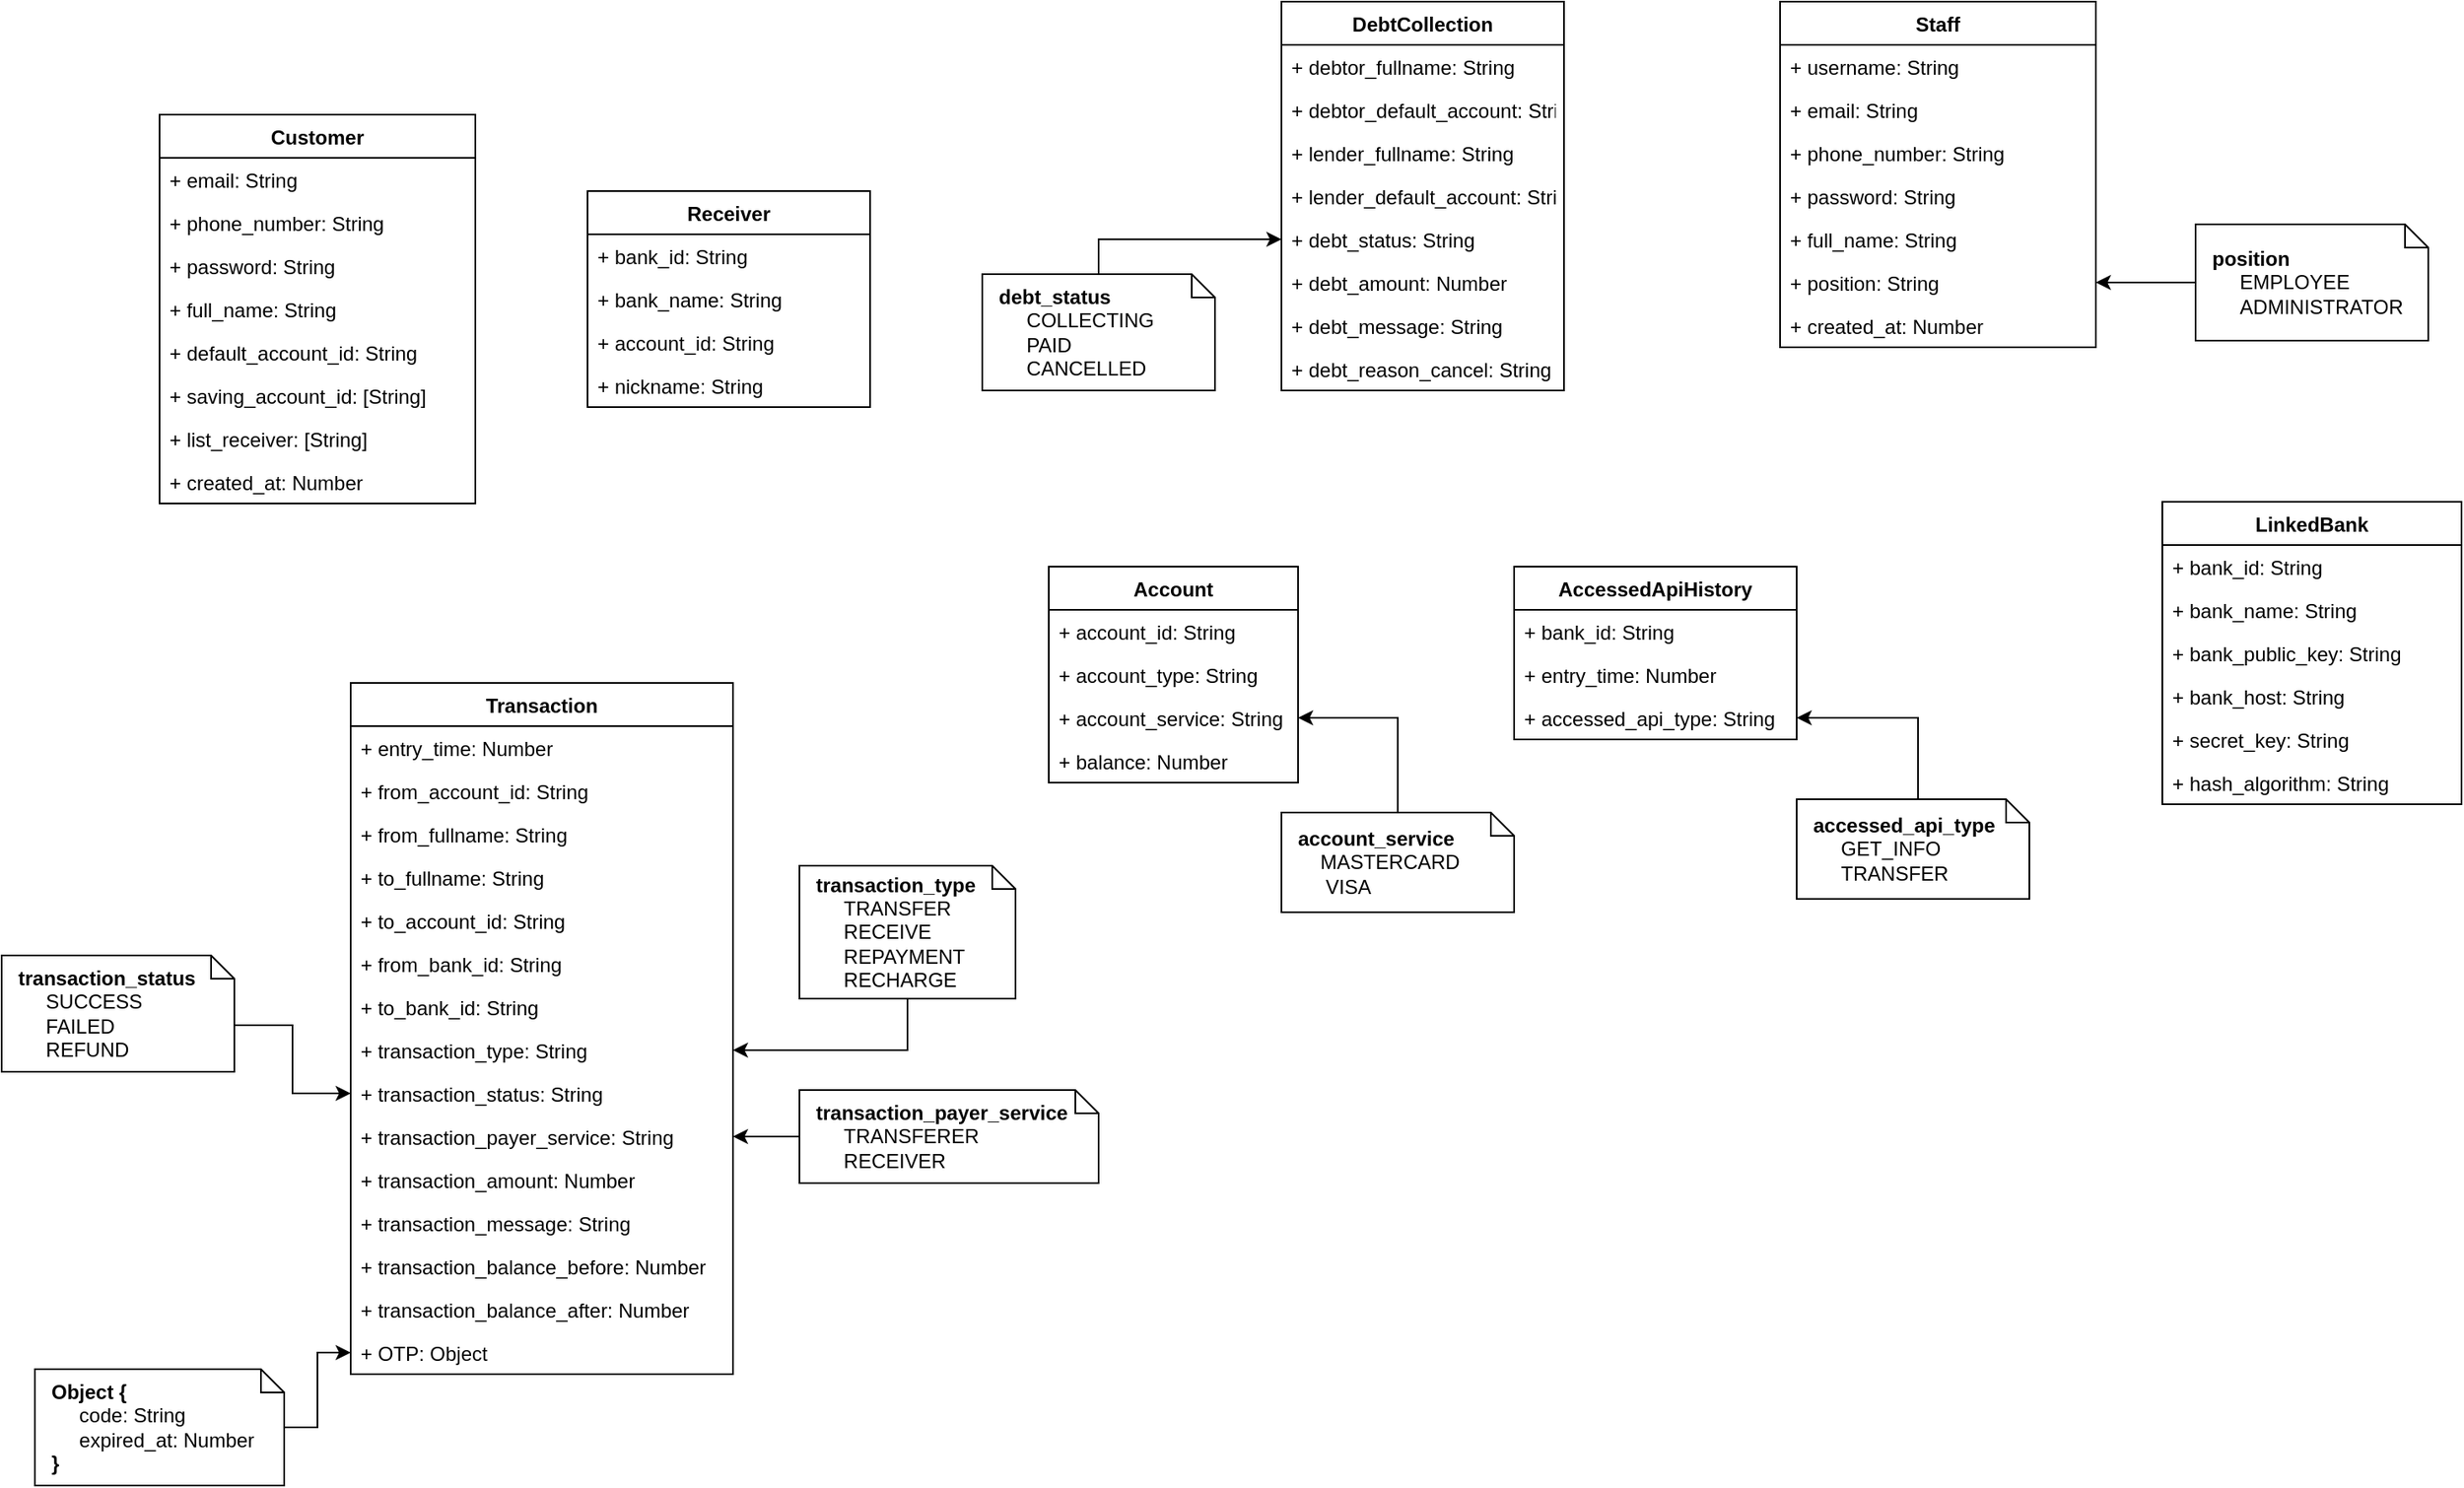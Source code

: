 <mxfile version="11.1.4" type="device"><diagram id="CZUoSd5uyE5ZmcJIQKqS" name="Page-1"><mxGraphModel dx="2513" dy="494" grid="1" gridSize="10" guides="1" tooltips="1" connect="1" arrows="1" fold="1" page="1" pageScale="1" pageWidth="850" pageHeight="1100" math="0" shadow="0"><root><mxCell id="0"/><mxCell id="1" parent="0"/><mxCell id="qyZD_4Hv2nNBV2MBjxpx-59" style="edgeStyle=orthogonalEdgeStyle;rounded=0;orthogonalLoop=1;jettySize=auto;html=1;" parent="1" source="qyZD_4Hv2nNBV2MBjxpx-55" target="qyZD_4Hv2nNBV2MBjxpx-54" edge="1"><mxGeometry relative="1" as="geometry"/></mxCell><mxCell id="qyZD_4Hv2nNBV2MBjxpx-55" value="&lt;b&gt;transaction_type&lt;br&gt;&lt;/b&gt;&lt;span&gt;&amp;nbsp; &amp;nbsp; &amp;nbsp;TRANSFER&lt;br&gt;&lt;/span&gt;&lt;span&gt;&amp;nbsp; &amp;nbsp; &amp;nbsp;RECEIVE&lt;br&gt;&lt;/span&gt;&lt;b&gt;&amp;nbsp; &amp;nbsp; &lt;/b&gt;&amp;nbsp;REPAYMENT&lt;br&gt;&amp;nbsp; &amp;nbsp; &amp;nbsp;RECHARGE" style="shape=note;whiteSpace=wrap;html=1;size=14;verticalAlign=middle;align=left;spacingTop=0;spacing=10;" parent="1" vertex="1"><mxGeometry x="-760" y="670" width="130" height="80" as="geometry"/></mxCell><mxCell id="qyZD_4Hv2nNBV2MBjxpx-46" value="Transaction" style="swimlane;fontStyle=1;childLayout=stackLayout;horizontal=1;startSize=26;fillColor=none;horizontalStack=0;resizeParent=1;resizeParentMax=0;resizeLast=0;collapsible=1;marginBottom=0;" parent="1" vertex="1"><mxGeometry x="-1030" y="560" width="230" height="416" as="geometry"/></mxCell><mxCell id="qyZD_4Hv2nNBV2MBjxpx-47" value="+ entry_time: Number" style="text;strokeColor=none;fillColor=none;align=left;verticalAlign=top;spacingLeft=4;spacingRight=4;overflow=hidden;rotatable=0;points=[[0,0.5],[1,0.5]];portConstraint=eastwest;" parent="qyZD_4Hv2nNBV2MBjxpx-46" vertex="1"><mxGeometry y="26" width="230" height="26" as="geometry"/></mxCell><mxCell id="qyZD_4Hv2nNBV2MBjxpx-48" value="+ from_account_id: String" style="text;strokeColor=none;fillColor=none;align=left;verticalAlign=top;spacingLeft=4;spacingRight=4;overflow=hidden;rotatable=0;points=[[0,0.5],[1,0.5]];portConstraint=eastwest;" parent="qyZD_4Hv2nNBV2MBjxpx-46" vertex="1"><mxGeometry y="52" width="230" height="26" as="geometry"/></mxCell><mxCell id="qyZD_4Hv2nNBV2MBjxpx-49" value="+ from_fullname: String" style="text;strokeColor=none;fillColor=none;align=left;verticalAlign=top;spacingLeft=4;spacingRight=4;overflow=hidden;rotatable=0;points=[[0,0.5],[1,0.5]];portConstraint=eastwest;" parent="qyZD_4Hv2nNBV2MBjxpx-46" vertex="1"><mxGeometry y="78" width="230" height="26" as="geometry"/></mxCell><mxCell id="qyZD_4Hv2nNBV2MBjxpx-50" value="+ to_fullname: String" style="text;strokeColor=none;fillColor=none;align=left;verticalAlign=top;spacingLeft=4;spacingRight=4;overflow=hidden;rotatable=0;points=[[0,0.5],[1,0.5]];portConstraint=eastwest;" parent="qyZD_4Hv2nNBV2MBjxpx-46" vertex="1"><mxGeometry y="104" width="230" height="26" as="geometry"/></mxCell><mxCell id="qyZD_4Hv2nNBV2MBjxpx-51" value="+ to_account_id: String" style="text;strokeColor=none;fillColor=none;align=left;verticalAlign=top;spacingLeft=4;spacingRight=4;overflow=hidden;rotatable=0;points=[[0,0.5],[1,0.5]];portConstraint=eastwest;" parent="qyZD_4Hv2nNBV2MBjxpx-46" vertex="1"><mxGeometry y="130" width="230" height="26" as="geometry"/></mxCell><mxCell id="qyZD_4Hv2nNBV2MBjxpx-52" value="+ from_bank_id: String" style="text;strokeColor=none;fillColor=none;align=left;verticalAlign=top;spacingLeft=4;spacingRight=4;overflow=hidden;rotatable=0;points=[[0,0.5],[1,0.5]];portConstraint=eastwest;" parent="qyZD_4Hv2nNBV2MBjxpx-46" vertex="1"><mxGeometry y="156" width="230" height="26" as="geometry"/></mxCell><mxCell id="qyZD_4Hv2nNBV2MBjxpx-53" value="+ to_bank_id: String" style="text;strokeColor=none;fillColor=none;align=left;verticalAlign=top;spacingLeft=4;spacingRight=4;overflow=hidden;rotatable=0;points=[[0,0.5],[1,0.5]];portConstraint=eastwest;" parent="qyZD_4Hv2nNBV2MBjxpx-46" vertex="1"><mxGeometry y="182" width="230" height="26" as="geometry"/></mxCell><mxCell id="qyZD_4Hv2nNBV2MBjxpx-54" value="+ transaction_type: String" style="text;strokeColor=none;fillColor=none;align=left;verticalAlign=top;spacingLeft=4;spacingRight=4;overflow=hidden;rotatable=0;points=[[0,0.5],[1,0.5]];portConstraint=eastwest;" parent="qyZD_4Hv2nNBV2MBjxpx-46" vertex="1"><mxGeometry y="208" width="230" height="26" as="geometry"/></mxCell><mxCell id="ztI60eyuxRNu6wsOZ8v6-1" value="+ transaction_status: String" style="text;strokeColor=none;fillColor=none;align=left;verticalAlign=top;spacingLeft=4;spacingRight=4;overflow=hidden;rotatable=0;points=[[0,0.5],[1,0.5]];portConstraint=eastwest;" parent="qyZD_4Hv2nNBV2MBjxpx-46" vertex="1"><mxGeometry y="234" width="230" height="26" as="geometry"/></mxCell><mxCell id="ilTw4O3Ni__klmo5ZY8f-26" value="+ transaction_payer_service: String" style="text;strokeColor=none;fillColor=none;align=left;verticalAlign=top;spacingLeft=4;spacingRight=4;overflow=hidden;rotatable=0;points=[[0,0.5],[1,0.5]];portConstraint=eastwest;" parent="qyZD_4Hv2nNBV2MBjxpx-46" vertex="1"><mxGeometry y="260" width="230" height="26" as="geometry"/></mxCell><mxCell id="qyZD_4Hv2nNBV2MBjxpx-61" value="+ transaction_amount: Number" style="text;strokeColor=none;fillColor=none;align=left;verticalAlign=top;spacingLeft=4;spacingRight=4;overflow=hidden;rotatable=0;points=[[0,0.5],[1,0.5]];portConstraint=eastwest;" parent="qyZD_4Hv2nNBV2MBjxpx-46" vertex="1"><mxGeometry y="286" width="230" height="26" as="geometry"/></mxCell><mxCell id="ilTw4O3Ni__klmo5ZY8f-21" value="+ transaction_message: String" style="text;strokeColor=none;fillColor=none;align=left;verticalAlign=top;spacingLeft=4;spacingRight=4;overflow=hidden;rotatable=0;points=[[0,0.5],[1,0.5]];portConstraint=eastwest;" parent="qyZD_4Hv2nNBV2MBjxpx-46" vertex="1"><mxGeometry y="312" width="230" height="26" as="geometry"/></mxCell><mxCell id="qyZD_4Hv2nNBV2MBjxpx-62" value="+ transaction_balance_before: Number" style="text;strokeColor=none;fillColor=none;align=left;verticalAlign=top;spacingLeft=4;spacingRight=4;overflow=hidden;rotatable=0;points=[[0,0.5],[1,0.5]];portConstraint=eastwest;" parent="qyZD_4Hv2nNBV2MBjxpx-46" vertex="1"><mxGeometry y="338" width="230" height="26" as="geometry"/></mxCell><mxCell id="qyZD_4Hv2nNBV2MBjxpx-63" value="+ transaction_balance_after: Number" style="text;strokeColor=none;fillColor=none;align=left;verticalAlign=top;spacingLeft=4;spacingRight=4;overflow=hidden;rotatable=0;points=[[0,0.5],[1,0.5]];portConstraint=eastwest;" parent="qyZD_4Hv2nNBV2MBjxpx-46" vertex="1"><mxGeometry y="364" width="230" height="26" as="geometry"/></mxCell><mxCell id="ilTw4O3Ni__klmo5ZY8f-22" value="+ OTP: Object" style="text;strokeColor=none;fillColor=none;align=left;verticalAlign=top;spacingLeft=4;spacingRight=4;overflow=hidden;rotatable=0;points=[[0,0.5],[1,0.5]];portConstraint=eastwest;" parent="qyZD_4Hv2nNBV2MBjxpx-46" vertex="1"><mxGeometry y="390" width="230" height="26" as="geometry"/></mxCell><mxCell id="qyZD_4Hv2nNBV2MBjxpx-68" value="AccessedApiHistory" style="swimlane;fontStyle=1;childLayout=stackLayout;horizontal=1;startSize=26;fillColor=none;horizontalStack=0;resizeParent=1;resizeParentMax=0;resizeLast=0;collapsible=1;marginBottom=0;" parent="1" vertex="1"><mxGeometry x="-330" y="490" width="170" height="104" as="geometry"/></mxCell><mxCell id="qyZD_4Hv2nNBV2MBjxpx-69" value="+ bank_id: String" style="text;strokeColor=none;fillColor=none;align=left;verticalAlign=top;spacingLeft=4;spacingRight=4;overflow=hidden;rotatable=0;points=[[0,0.5],[1,0.5]];portConstraint=eastwest;" parent="qyZD_4Hv2nNBV2MBjxpx-68" vertex="1"><mxGeometry y="26" width="170" height="26" as="geometry"/></mxCell><mxCell id="qyZD_4Hv2nNBV2MBjxpx-70" value="+ entry_time: Number" style="text;strokeColor=none;fillColor=none;align=left;verticalAlign=top;spacingLeft=4;spacingRight=4;overflow=hidden;rotatable=0;points=[[0,0.5],[1,0.5]];portConstraint=eastwest;" parent="qyZD_4Hv2nNBV2MBjxpx-68" vertex="1"><mxGeometry y="52" width="170" height="26" as="geometry"/></mxCell><mxCell id="qyZD_4Hv2nNBV2MBjxpx-71" value="+ accessed_api_type: String" style="text;strokeColor=none;fillColor=none;align=left;verticalAlign=top;spacingLeft=4;spacingRight=4;overflow=hidden;rotatable=0;points=[[0,0.5],[1,0.5]];portConstraint=eastwest;" parent="qyZD_4Hv2nNBV2MBjxpx-68" vertex="1"><mxGeometry y="78" width="170" height="26" as="geometry"/></mxCell><mxCell id="qyZD_4Hv2nNBV2MBjxpx-84" style="edgeStyle=orthogonalEdgeStyle;rounded=0;orthogonalLoop=1;jettySize=auto;html=1;exitX=0;exitY=0;exitDx=73;exitDy=0;exitPerimeter=0;entryX=1;entryY=0.5;entryDx=0;entryDy=0;" parent="1" source="qyZD_4Hv2nNBV2MBjxpx-79" target="qyZD_4Hv2nNBV2MBjxpx-71" edge="1"><mxGeometry relative="1" as="geometry"/></mxCell><mxCell id="qyZD_4Hv2nNBV2MBjxpx-79" value="&lt;b&gt;accessed_api_type&lt;br&gt;&lt;/b&gt;&lt;span&gt;&amp;nbsp; &amp;nbsp; &amp;nbsp;GET_INFO&lt;br&gt;&lt;/span&gt;&lt;span&gt;&amp;nbsp; &amp;nbsp; &amp;nbsp;TRANSFER&lt;/span&gt;" style="shape=note;whiteSpace=wrap;html=1;size=14;verticalAlign=middle;align=left;spacingTop=0;spacing=10;" parent="1" vertex="1"><mxGeometry x="-160" y="630" width="140" height="60" as="geometry"/></mxCell><mxCell id="qyZD_4Hv2nNBV2MBjxpx-72" value="LinkedBank" style="swimlane;fontStyle=1;childLayout=stackLayout;horizontal=1;startSize=26;fillColor=none;horizontalStack=0;resizeParent=1;resizeParentMax=0;resizeLast=0;collapsible=1;marginBottom=0;" parent="1" vertex="1"><mxGeometry x="60" y="451" width="180" height="182" as="geometry"/></mxCell><mxCell id="qyZD_4Hv2nNBV2MBjxpx-73" value="+ bank_id: String" style="text;strokeColor=none;fillColor=none;align=left;verticalAlign=top;spacingLeft=4;spacingRight=4;overflow=hidden;rotatable=0;points=[[0,0.5],[1,0.5]];portConstraint=eastwest;" parent="qyZD_4Hv2nNBV2MBjxpx-72" vertex="1"><mxGeometry y="26" width="180" height="26" as="geometry"/></mxCell><mxCell id="qyZD_4Hv2nNBV2MBjxpx-74" value="+ bank_name: String" style="text;strokeColor=none;fillColor=none;align=left;verticalAlign=top;spacingLeft=4;spacingRight=4;overflow=hidden;rotatable=0;points=[[0,0.5],[1,0.5]];portConstraint=eastwest;" parent="qyZD_4Hv2nNBV2MBjxpx-72" vertex="1"><mxGeometry y="52" width="180" height="26" as="geometry"/></mxCell><mxCell id="qyZD_4Hv2nNBV2MBjxpx-75" value="+ bank_public_key: String" style="text;strokeColor=none;fillColor=none;align=left;verticalAlign=top;spacingLeft=4;spacingRight=4;overflow=hidden;rotatable=0;points=[[0,0.5],[1,0.5]];portConstraint=eastwest;" parent="qyZD_4Hv2nNBV2MBjxpx-72" vertex="1"><mxGeometry y="78" width="180" height="26" as="geometry"/></mxCell><mxCell id="qyZD_4Hv2nNBV2MBjxpx-77" value="+ bank_host: String" style="text;strokeColor=none;fillColor=none;align=left;verticalAlign=top;spacingLeft=4;spacingRight=4;overflow=hidden;rotatable=0;points=[[0,0.5],[1,0.5]];portConstraint=eastwest;" parent="qyZD_4Hv2nNBV2MBjxpx-72" vertex="1"><mxGeometry y="104" width="180" height="26" as="geometry"/></mxCell><mxCell id="qyZD_4Hv2nNBV2MBjxpx-78" value="+ secret_key: String" style="text;strokeColor=none;fillColor=none;align=left;verticalAlign=top;spacingLeft=4;spacingRight=4;overflow=hidden;rotatable=0;points=[[0,0.5],[1,0.5]];portConstraint=eastwest;" parent="qyZD_4Hv2nNBV2MBjxpx-72" vertex="1"><mxGeometry y="130" width="180" height="26" as="geometry"/></mxCell><mxCell id="qyZD_4Hv2nNBV2MBjxpx-76" value="+ hash_algorithm: String" style="text;strokeColor=none;fillColor=none;align=left;verticalAlign=top;spacingLeft=4;spacingRight=4;overflow=hidden;rotatable=0;points=[[0,0.5],[1,0.5]];portConstraint=eastwest;" parent="qyZD_4Hv2nNBV2MBjxpx-72" vertex="1"><mxGeometry y="156" width="180" height="26" as="geometry"/></mxCell><mxCell id="qyZD_4Hv2nNBV2MBjxpx-64" value="Account" style="swimlane;fontStyle=1;childLayout=stackLayout;horizontal=1;startSize=26;fillColor=none;horizontalStack=0;resizeParent=1;resizeParentMax=0;resizeLast=0;collapsible=1;marginBottom=0;" parent="1" vertex="1"><mxGeometry x="-610" y="490" width="150" height="130" as="geometry"/></mxCell><mxCell id="qyZD_4Hv2nNBV2MBjxpx-65" value="+ account_id: String" style="text;strokeColor=none;fillColor=none;align=left;verticalAlign=top;spacingLeft=4;spacingRight=4;overflow=hidden;rotatable=0;points=[[0,0.5],[1,0.5]];portConstraint=eastwest;" parent="qyZD_4Hv2nNBV2MBjxpx-64" vertex="1"><mxGeometry y="26" width="150" height="26" as="geometry"/></mxCell><mxCell id="qyZD_4Hv2nNBV2MBjxpx-66" value="+ account_type: String" style="text;strokeColor=none;fillColor=none;align=left;verticalAlign=top;spacingLeft=4;spacingRight=4;overflow=hidden;rotatable=0;points=[[0,0.5],[1,0.5]];portConstraint=eastwest;" parent="qyZD_4Hv2nNBV2MBjxpx-64" vertex="1"><mxGeometry y="52" width="150" height="26" as="geometry"/></mxCell><mxCell id="Qd8WVQtbQIAHyeJsv4Yd-1" value="+ account_service: String" style="text;strokeColor=none;fillColor=none;align=left;verticalAlign=top;spacingLeft=4;spacingRight=4;overflow=hidden;rotatable=0;points=[[0,0.5],[1,0.5]];portConstraint=eastwest;" parent="qyZD_4Hv2nNBV2MBjxpx-64" vertex="1"><mxGeometry y="78" width="150" height="26" as="geometry"/></mxCell><mxCell id="qyZD_4Hv2nNBV2MBjxpx-67" value="+ balance: Number" style="text;strokeColor=none;fillColor=none;align=left;verticalAlign=top;spacingLeft=4;spacingRight=4;overflow=hidden;rotatable=0;points=[[0,0.5],[1,0.5]];portConstraint=eastwest;" parent="qyZD_4Hv2nNBV2MBjxpx-64" vertex="1"><mxGeometry y="104" width="150" height="26" as="geometry"/></mxCell><mxCell id="ztI60eyuxRNu6wsOZ8v6-3" style="edgeStyle=orthogonalEdgeStyle;rounded=0;orthogonalLoop=1;jettySize=auto;html=1;exitX=0;exitY=0;exitDx=140;exitDy=42;exitPerimeter=0;" parent="1" source="ztI60eyuxRNu6wsOZ8v6-2" target="ztI60eyuxRNu6wsOZ8v6-1" edge="1"><mxGeometry relative="1" as="geometry"/></mxCell><mxCell id="ztI60eyuxRNu6wsOZ8v6-2" value="&lt;b&gt;transaction_status&lt;br&gt;&lt;/b&gt;&lt;span&gt;&amp;nbsp; &amp;nbsp; &amp;nbsp;SUCCESS&lt;br&gt;&lt;/span&gt;&lt;span&gt;&amp;nbsp; &amp;nbsp; &amp;nbsp;FAILED&lt;br&gt;&lt;/span&gt;&lt;b&gt;&amp;nbsp; &amp;nbsp; &lt;/b&gt;&amp;nbsp;REFUND" style="shape=note;whiteSpace=wrap;html=1;size=14;verticalAlign=middle;align=left;spacingTop=0;spacing=10;" parent="1" vertex="1"><mxGeometry x="-1240" y="724" width="140" height="70" as="geometry"/></mxCell><mxCell id="ilTw4O3Ni__klmo5ZY8f-11" style="edgeStyle=orthogonalEdgeStyle;rounded=0;orthogonalLoop=1;jettySize=auto;html=1;exitX=0;exitY=0.5;exitDx=0;exitDy=0;exitPerimeter=0;entryX=1;entryY=0.5;entryDx=0;entryDy=0;" parent="1" source="ilTw4O3Ni__klmo5ZY8f-10" target="ilTw4O3Ni__klmo5ZY8f-8" edge="1"><mxGeometry relative="1" as="geometry"/></mxCell><mxCell id="ilTw4O3Ni__klmo5ZY8f-10" value="&lt;b&gt;position&lt;br&gt;&lt;/b&gt;&lt;span&gt;&amp;nbsp; &amp;nbsp; &amp;nbsp;EMPLOYEE&lt;br&gt;&lt;/span&gt;&lt;span&gt;&amp;nbsp; &amp;nbsp; &amp;nbsp;ADMINISTRATOR&lt;/span&gt;" style="shape=note;whiteSpace=wrap;html=1;size=14;verticalAlign=middle;align=left;spacingTop=0;spacing=10;" parent="1" vertex="1"><mxGeometry x="80" y="284" width="140" height="70" as="geometry"/></mxCell><mxCell id="qyZD_4Hv2nNBV2MBjxpx-3" value="Customer" style="swimlane;fontStyle=1;childLayout=stackLayout;horizontal=1;startSize=26;fillColor=none;horizontalStack=0;resizeParent=1;resizeParentMax=0;resizeLast=0;collapsible=1;marginBottom=0;" parent="1" vertex="1"><mxGeometry x="-1145" y="218" width="190" height="234" as="geometry"/></mxCell><mxCell id="qyZD_4Hv2nNBV2MBjxpx-5" value="+ email: String" style="text;strokeColor=none;fillColor=none;align=left;verticalAlign=top;spacingLeft=4;spacingRight=4;overflow=hidden;rotatable=0;points=[[0,0.5],[1,0.5]];portConstraint=eastwest;" parent="qyZD_4Hv2nNBV2MBjxpx-3" vertex="1"><mxGeometry y="26" width="190" height="26" as="geometry"/></mxCell><mxCell id="qyZD_4Hv2nNBV2MBjxpx-6" value="+ phone_number: String" style="text;strokeColor=none;fillColor=none;align=left;verticalAlign=top;spacingLeft=4;spacingRight=4;overflow=hidden;rotatable=0;points=[[0,0.5],[1,0.5]];portConstraint=eastwest;" parent="qyZD_4Hv2nNBV2MBjxpx-3" vertex="1"><mxGeometry y="52" width="190" height="26" as="geometry"/></mxCell><mxCell id="qyZD_4Hv2nNBV2MBjxpx-7" value="+ password: String" style="text;strokeColor=none;fillColor=none;align=left;verticalAlign=top;spacingLeft=4;spacingRight=4;overflow=hidden;rotatable=0;points=[[0,0.5],[1,0.5]];portConstraint=eastwest;" parent="qyZD_4Hv2nNBV2MBjxpx-3" vertex="1"><mxGeometry y="78" width="190" height="26" as="geometry"/></mxCell><mxCell id="qyZD_4Hv2nNBV2MBjxpx-4" value="+ full_name: String" style="text;strokeColor=none;fillColor=none;align=left;verticalAlign=top;spacingLeft=4;spacingRight=4;overflow=hidden;rotatable=0;points=[[0,0.5],[1,0.5]];portConstraint=eastwest;" parent="qyZD_4Hv2nNBV2MBjxpx-3" vertex="1"><mxGeometry y="104" width="190" height="26" as="geometry"/></mxCell><mxCell id="qyZD_4Hv2nNBV2MBjxpx-8" value="+ default_account_id: String" style="text;strokeColor=none;fillColor=none;align=left;verticalAlign=top;spacingLeft=4;spacingRight=4;overflow=hidden;rotatable=0;points=[[0,0.5],[1,0.5]];portConstraint=eastwest;" parent="qyZD_4Hv2nNBV2MBjxpx-3" vertex="1"><mxGeometry y="130" width="190" height="26" as="geometry"/></mxCell><mxCell id="qyZD_4Hv2nNBV2MBjxpx-9" value="+ saving_account_id: [String]" style="text;strokeColor=none;fillColor=none;align=left;verticalAlign=top;spacingLeft=4;spacingRight=4;overflow=hidden;rotatable=0;points=[[0,0.5],[1,0.5]];portConstraint=eastwest;" parent="qyZD_4Hv2nNBV2MBjxpx-3" vertex="1"><mxGeometry y="156" width="190" height="26" as="geometry"/></mxCell><mxCell id="ilTw4O3Ni__klmo5ZY8f-12" value="+ list_receiver: [String]" style="text;strokeColor=none;fillColor=none;align=left;verticalAlign=top;spacingLeft=4;spacingRight=4;overflow=hidden;rotatable=0;points=[[0,0.5],[1,0.5]];portConstraint=eastwest;" parent="qyZD_4Hv2nNBV2MBjxpx-3" vertex="1"><mxGeometry y="182" width="190" height="26" as="geometry"/></mxCell><mxCell id="qyZD_4Hv2nNBV2MBjxpx-10" value="+ created_at: Number" style="text;strokeColor=none;fillColor=none;align=left;verticalAlign=top;spacingLeft=4;spacingRight=4;overflow=hidden;rotatable=0;points=[[0,0.5],[1,0.5]];portConstraint=eastwest;" parent="qyZD_4Hv2nNBV2MBjxpx-3" vertex="1"><mxGeometry y="208" width="190" height="26" as="geometry"/></mxCell><mxCell id="ilTw4O3Ni__klmo5ZY8f-25" style="edgeStyle=orthogonalEdgeStyle;rounded=0;orthogonalLoop=1;jettySize=auto;html=1;entryX=0;entryY=0.5;entryDx=0;entryDy=0;" parent="1" source="ilTw4O3Ni__klmo5ZY8f-24" target="ilTw4O3Ni__klmo5ZY8f-22" edge="1"><mxGeometry relative="1" as="geometry"/></mxCell><mxCell id="ilTw4O3Ni__klmo5ZY8f-24" value="&lt;b&gt;Object {&lt;/b&gt;&lt;br&gt;&amp;nbsp; &amp;nbsp; &amp;nbsp;code: String&lt;br&gt;&amp;nbsp; &amp;nbsp; &amp;nbsp;expired_at: Number&lt;br&gt;&lt;b&gt;}&lt;/b&gt;" style="shape=note;whiteSpace=wrap;html=1;size=14;verticalAlign=middle;align=left;spacingTop=0;spacing=10;" parent="1" vertex="1"><mxGeometry x="-1220" y="973" width="150" height="70" as="geometry"/></mxCell><mxCell id="ilTw4O3Ni__klmo5ZY8f-28" style="edgeStyle=orthogonalEdgeStyle;rounded=0;orthogonalLoop=1;jettySize=auto;html=1;exitX=0;exitY=0.5;exitDx=0;exitDy=0;exitPerimeter=0;entryX=1;entryY=0.5;entryDx=0;entryDy=0;" parent="1" source="ilTw4O3Ni__klmo5ZY8f-27" target="ilTw4O3Ni__klmo5ZY8f-26" edge="1"><mxGeometry relative="1" as="geometry"/></mxCell><mxCell id="ilTw4O3Ni__klmo5ZY8f-27" value="&lt;b&gt;transaction_payer_service&lt;br&gt;&lt;/b&gt;&lt;span&gt;&amp;nbsp; &amp;nbsp; &amp;nbsp;TRANSFERER&lt;br&gt;&lt;/span&gt;&lt;span&gt;&amp;nbsp; &amp;nbsp; &amp;nbsp;RECEIVER&lt;/span&gt;" style="shape=note;whiteSpace=wrap;html=1;size=14;verticalAlign=middle;align=left;spacingTop=0;spacing=10;" parent="1" vertex="1"><mxGeometry x="-760" y="805" width="180" height="56" as="geometry"/></mxCell><mxCell id="ilTw4O3Ni__klmo5ZY8f-17" value="Receiver" style="swimlane;fontStyle=1;childLayout=stackLayout;horizontal=1;startSize=26;fillColor=none;horizontalStack=0;resizeParent=1;resizeParentMax=0;resizeLast=0;collapsible=1;marginBottom=0;" parent="1" vertex="1"><mxGeometry x="-887.5" y="264" width="170" height="130" as="geometry"/></mxCell><mxCell id="ilTw4O3Ni__klmo5ZY8f-18" value="+ bank_id: String" style="text;strokeColor=none;fillColor=none;align=left;verticalAlign=top;spacingLeft=4;spacingRight=4;overflow=hidden;rotatable=0;points=[[0,0.5],[1,0.5]];portConstraint=eastwest;" parent="ilTw4O3Ni__klmo5ZY8f-17" vertex="1"><mxGeometry y="26" width="170" height="26" as="geometry"/></mxCell><mxCell id="Qd8WVQtbQIAHyeJsv4Yd-2" value="+ bank_name: String" style="text;strokeColor=none;fillColor=none;align=left;verticalAlign=top;spacingLeft=4;spacingRight=4;overflow=hidden;rotatable=0;points=[[0,0.5],[1,0.5]];portConstraint=eastwest;" parent="ilTw4O3Ni__klmo5ZY8f-17" vertex="1"><mxGeometry y="52" width="170" height="26" as="geometry"/></mxCell><mxCell id="ilTw4O3Ni__klmo5ZY8f-19" value="+ account_id: String" style="text;strokeColor=none;fillColor=none;align=left;verticalAlign=top;spacingLeft=4;spacingRight=4;overflow=hidden;rotatable=0;points=[[0,0.5],[1,0.5]];portConstraint=eastwest;" parent="ilTw4O3Ni__klmo5ZY8f-17" vertex="1"><mxGeometry y="78" width="170" height="26" as="geometry"/></mxCell><mxCell id="ilTw4O3Ni__klmo5ZY8f-20" value="+ nickname: String" style="text;strokeColor=none;fillColor=none;align=left;verticalAlign=top;spacingLeft=4;spacingRight=4;overflow=hidden;rotatable=0;points=[[0,0.5],[1,0.5]];portConstraint=eastwest;" parent="ilTw4O3Ni__klmo5ZY8f-17" vertex="1"><mxGeometry y="104" width="170" height="26" as="geometry"/></mxCell><mxCell id="ilTw4O3Ni__klmo5ZY8f-55" style="edgeStyle=orthogonalEdgeStyle;rounded=0;orthogonalLoop=1;jettySize=auto;html=1;exitX=0.5;exitY=0;exitDx=0;exitDy=0;exitPerimeter=0;entryX=0;entryY=0.5;entryDx=0;entryDy=0;" parent="1" source="ilTw4O3Ni__klmo5ZY8f-53" target="ilTw4O3Ni__klmo5ZY8f-35" edge="1"><mxGeometry relative="1" as="geometry"/></mxCell><mxCell id="ilTw4O3Ni__klmo5ZY8f-53" value="&lt;span&gt;&lt;b&gt;debt_status&lt;/b&gt;&lt;/span&gt;&lt;b&gt;&lt;br&gt;&lt;/b&gt;&lt;span&gt;&amp;nbsp; &amp;nbsp; &amp;nbsp;COLLECTING&lt;br&gt;&lt;/span&gt;&lt;span&gt;&amp;nbsp; &amp;nbsp; &amp;nbsp;PAID&lt;br&gt;&amp;nbsp; &amp;nbsp; &amp;nbsp;CANCELLED&lt;br&gt;&lt;/span&gt;" style="shape=note;whiteSpace=wrap;html=1;size=14;verticalAlign=middle;align=left;spacingTop=0;spacing=10;" parent="1" vertex="1"><mxGeometry x="-650" y="314" width="140" height="70" as="geometry"/></mxCell><mxCell id="ilTw4O3Ni__klmo5ZY8f-1" value="Staff" style="swimlane;fontStyle=1;childLayout=stackLayout;horizontal=1;startSize=26;fillColor=none;horizontalStack=0;resizeParent=1;resizeParentMax=0;resizeLast=0;collapsible=1;marginBottom=0;" parent="1" vertex="1"><mxGeometry x="-170" y="150" width="190" height="208" as="geometry"/></mxCell><mxCell id="ilTw4O3Ni__klmo5ZY8f-2" value="+ username: String" style="text;strokeColor=none;fillColor=none;align=left;verticalAlign=top;spacingLeft=4;spacingRight=4;overflow=hidden;rotatable=0;points=[[0,0.5],[1,0.5]];portConstraint=eastwest;" parent="ilTw4O3Ni__klmo5ZY8f-1" vertex="1"><mxGeometry y="26" width="190" height="26" as="geometry"/></mxCell><mxCell id="ilTw4O3Ni__klmo5ZY8f-3" value="+ email: String" style="text;strokeColor=none;fillColor=none;align=left;verticalAlign=top;spacingLeft=4;spacingRight=4;overflow=hidden;rotatable=0;points=[[0,0.5],[1,0.5]];portConstraint=eastwest;" parent="ilTw4O3Ni__klmo5ZY8f-1" vertex="1"><mxGeometry y="52" width="190" height="26" as="geometry"/></mxCell><mxCell id="ilTw4O3Ni__klmo5ZY8f-4" value="+ phone_number: String" style="text;strokeColor=none;fillColor=none;align=left;verticalAlign=top;spacingLeft=4;spacingRight=4;overflow=hidden;rotatable=0;points=[[0,0.5],[1,0.5]];portConstraint=eastwest;" parent="ilTw4O3Ni__klmo5ZY8f-1" vertex="1"><mxGeometry y="78" width="190" height="26" as="geometry"/></mxCell><mxCell id="ilTw4O3Ni__klmo5ZY8f-5" value="+ password: String" style="text;strokeColor=none;fillColor=none;align=left;verticalAlign=top;spacingLeft=4;spacingRight=4;overflow=hidden;rotatable=0;points=[[0,0.5],[1,0.5]];portConstraint=eastwest;" parent="ilTw4O3Ni__klmo5ZY8f-1" vertex="1"><mxGeometry y="104" width="190" height="26" as="geometry"/></mxCell><mxCell id="ilTw4O3Ni__klmo5ZY8f-6" value="+ full_name: String" style="text;strokeColor=none;fillColor=none;align=left;verticalAlign=top;spacingLeft=4;spacingRight=4;overflow=hidden;rotatable=0;points=[[0,0.5],[1,0.5]];portConstraint=eastwest;" parent="ilTw4O3Ni__klmo5ZY8f-1" vertex="1"><mxGeometry y="130" width="190" height="26" as="geometry"/></mxCell><mxCell id="ilTw4O3Ni__klmo5ZY8f-8" value="+ position: String" style="text;strokeColor=none;fillColor=none;align=left;verticalAlign=top;spacingLeft=4;spacingRight=4;overflow=hidden;rotatable=0;points=[[0,0.5],[1,0.5]];portConstraint=eastwest;" parent="ilTw4O3Ni__klmo5ZY8f-1" vertex="1"><mxGeometry y="156" width="190" height="26" as="geometry"/></mxCell><mxCell id="ilTw4O3Ni__klmo5ZY8f-9" value="+ created_at: Number" style="text;strokeColor=none;fillColor=none;align=left;verticalAlign=top;spacingLeft=4;spacingRight=4;overflow=hidden;rotatable=0;points=[[0,0.5],[1,0.5]];portConstraint=eastwest;" parent="ilTw4O3Ni__klmo5ZY8f-1" vertex="1"><mxGeometry y="182" width="190" height="26" as="geometry"/></mxCell><mxCell id="ilTw4O3Ni__klmo5ZY8f-29" value="DebtCollection" style="swimlane;fontStyle=1;childLayout=stackLayout;horizontal=1;startSize=26;fillColor=none;horizontalStack=0;resizeParent=1;resizeParentMax=0;resizeLast=0;collapsible=1;marginBottom=0;" parent="1" vertex="1"><mxGeometry x="-470" y="150" width="170" height="234" as="geometry"/></mxCell><mxCell id="ilTw4O3Ni__klmo5ZY8f-33" value="+ debtor_fullname: String" style="text;strokeColor=none;fillColor=none;align=left;verticalAlign=top;spacingLeft=4;spacingRight=4;overflow=hidden;rotatable=0;points=[[0,0.5],[1,0.5]];portConstraint=eastwest;" parent="ilTw4O3Ni__klmo5ZY8f-29" vertex="1"><mxGeometry y="26" width="170" height="26" as="geometry"/></mxCell><mxCell id="ilTw4O3Ni__klmo5ZY8f-30" value="+ debtor_default_account: String" style="text;strokeColor=none;fillColor=none;align=left;verticalAlign=top;spacingLeft=4;spacingRight=4;overflow=hidden;rotatable=0;points=[[0,0.5],[1,0.5]];portConstraint=eastwest;" parent="ilTw4O3Ni__klmo5ZY8f-29" vertex="1"><mxGeometry y="52" width="170" height="26" as="geometry"/></mxCell><mxCell id="ilTw4O3Ni__klmo5ZY8f-34" value="+ lender_fullname: String" style="text;strokeColor=none;fillColor=none;align=left;verticalAlign=top;spacingLeft=4;spacingRight=4;overflow=hidden;rotatable=0;points=[[0,0.5],[1,0.5]];portConstraint=eastwest;" parent="ilTw4O3Ni__klmo5ZY8f-29" vertex="1"><mxGeometry y="78" width="170" height="26" as="geometry"/></mxCell><mxCell id="ilTw4O3Ni__klmo5ZY8f-31" value="+ lender_default_account: String" style="text;strokeColor=none;fillColor=none;align=left;verticalAlign=top;spacingLeft=4;spacingRight=4;overflow=hidden;rotatable=0;points=[[0,0.5],[1,0.5]];portConstraint=eastwest;" parent="ilTw4O3Ni__klmo5ZY8f-29" vertex="1"><mxGeometry y="104" width="170" height="26" as="geometry"/></mxCell><mxCell id="ilTw4O3Ni__klmo5ZY8f-35" value="+ debt_status: String" style="text;strokeColor=none;fillColor=none;align=left;verticalAlign=top;spacingLeft=4;spacingRight=4;overflow=hidden;rotatable=0;points=[[0,0.5],[1,0.5]];portConstraint=eastwest;" parent="ilTw4O3Ni__klmo5ZY8f-29" vertex="1"><mxGeometry y="130" width="170" height="26" as="geometry"/></mxCell><mxCell id="ilTw4O3Ni__klmo5ZY8f-32" value="+ debt_amount: Number" style="text;strokeColor=none;fillColor=none;align=left;verticalAlign=top;spacingLeft=4;spacingRight=4;overflow=hidden;rotatable=0;points=[[0,0.5],[1,0.5]];portConstraint=eastwest;" parent="ilTw4O3Ni__klmo5ZY8f-29" vertex="1"><mxGeometry y="156" width="170" height="26" as="geometry"/></mxCell><mxCell id="ilTw4O3Ni__klmo5ZY8f-44" value="+ debt_message: String" style="text;strokeColor=none;fillColor=none;align=left;verticalAlign=top;spacingLeft=4;spacingRight=4;overflow=hidden;rotatable=0;points=[[0,0.5],[1,0.5]];portConstraint=eastwest;" parent="ilTw4O3Ni__klmo5ZY8f-29" vertex="1"><mxGeometry y="182" width="170" height="26" as="geometry"/></mxCell><mxCell id="ilTw4O3Ni__klmo5ZY8f-54" value="+ debt_reason_cancel: String" style="text;strokeColor=none;fillColor=none;align=left;verticalAlign=top;spacingLeft=4;spacingRight=4;overflow=hidden;rotatable=0;points=[[0,0.5],[1,0.5]];portConstraint=eastwest;" parent="ilTw4O3Ni__klmo5ZY8f-29" vertex="1"><mxGeometry y="208" width="170" height="26" as="geometry"/></mxCell><mxCell id="84_ZaYUmI5uGgRfbAJk9-2" style="edgeStyle=orthogonalEdgeStyle;rounded=0;orthogonalLoop=1;jettySize=auto;html=1;exitX=0.5;exitY=0;exitDx=0;exitDy=0;exitPerimeter=0;entryX=1;entryY=0.5;entryDx=0;entryDy=0;" edge="1" parent="1" source="84_ZaYUmI5uGgRfbAJk9-1" target="Qd8WVQtbQIAHyeJsv4Yd-1"><mxGeometry relative="1" as="geometry"/></mxCell><mxCell id="84_ZaYUmI5uGgRfbAJk9-1" value="&lt;b&gt;account_service&lt;/b&gt;&lt;span&gt;&amp;nbsp; &amp;nbsp; &amp;nbsp; &amp;nbsp; &amp;nbsp; &amp;nbsp; MASTERCARD&lt;br&gt;&lt;/span&gt;&lt;span&gt;&amp;nbsp; &amp;nbsp; &amp;nbsp;VISA&lt;/span&gt;" style="shape=note;whiteSpace=wrap;html=1;size=14;verticalAlign=middle;align=left;spacingTop=0;spacing=10;" vertex="1" parent="1"><mxGeometry x="-470" y="638" width="140" height="60" as="geometry"/></mxCell></root></mxGraphModel></diagram></mxfile>